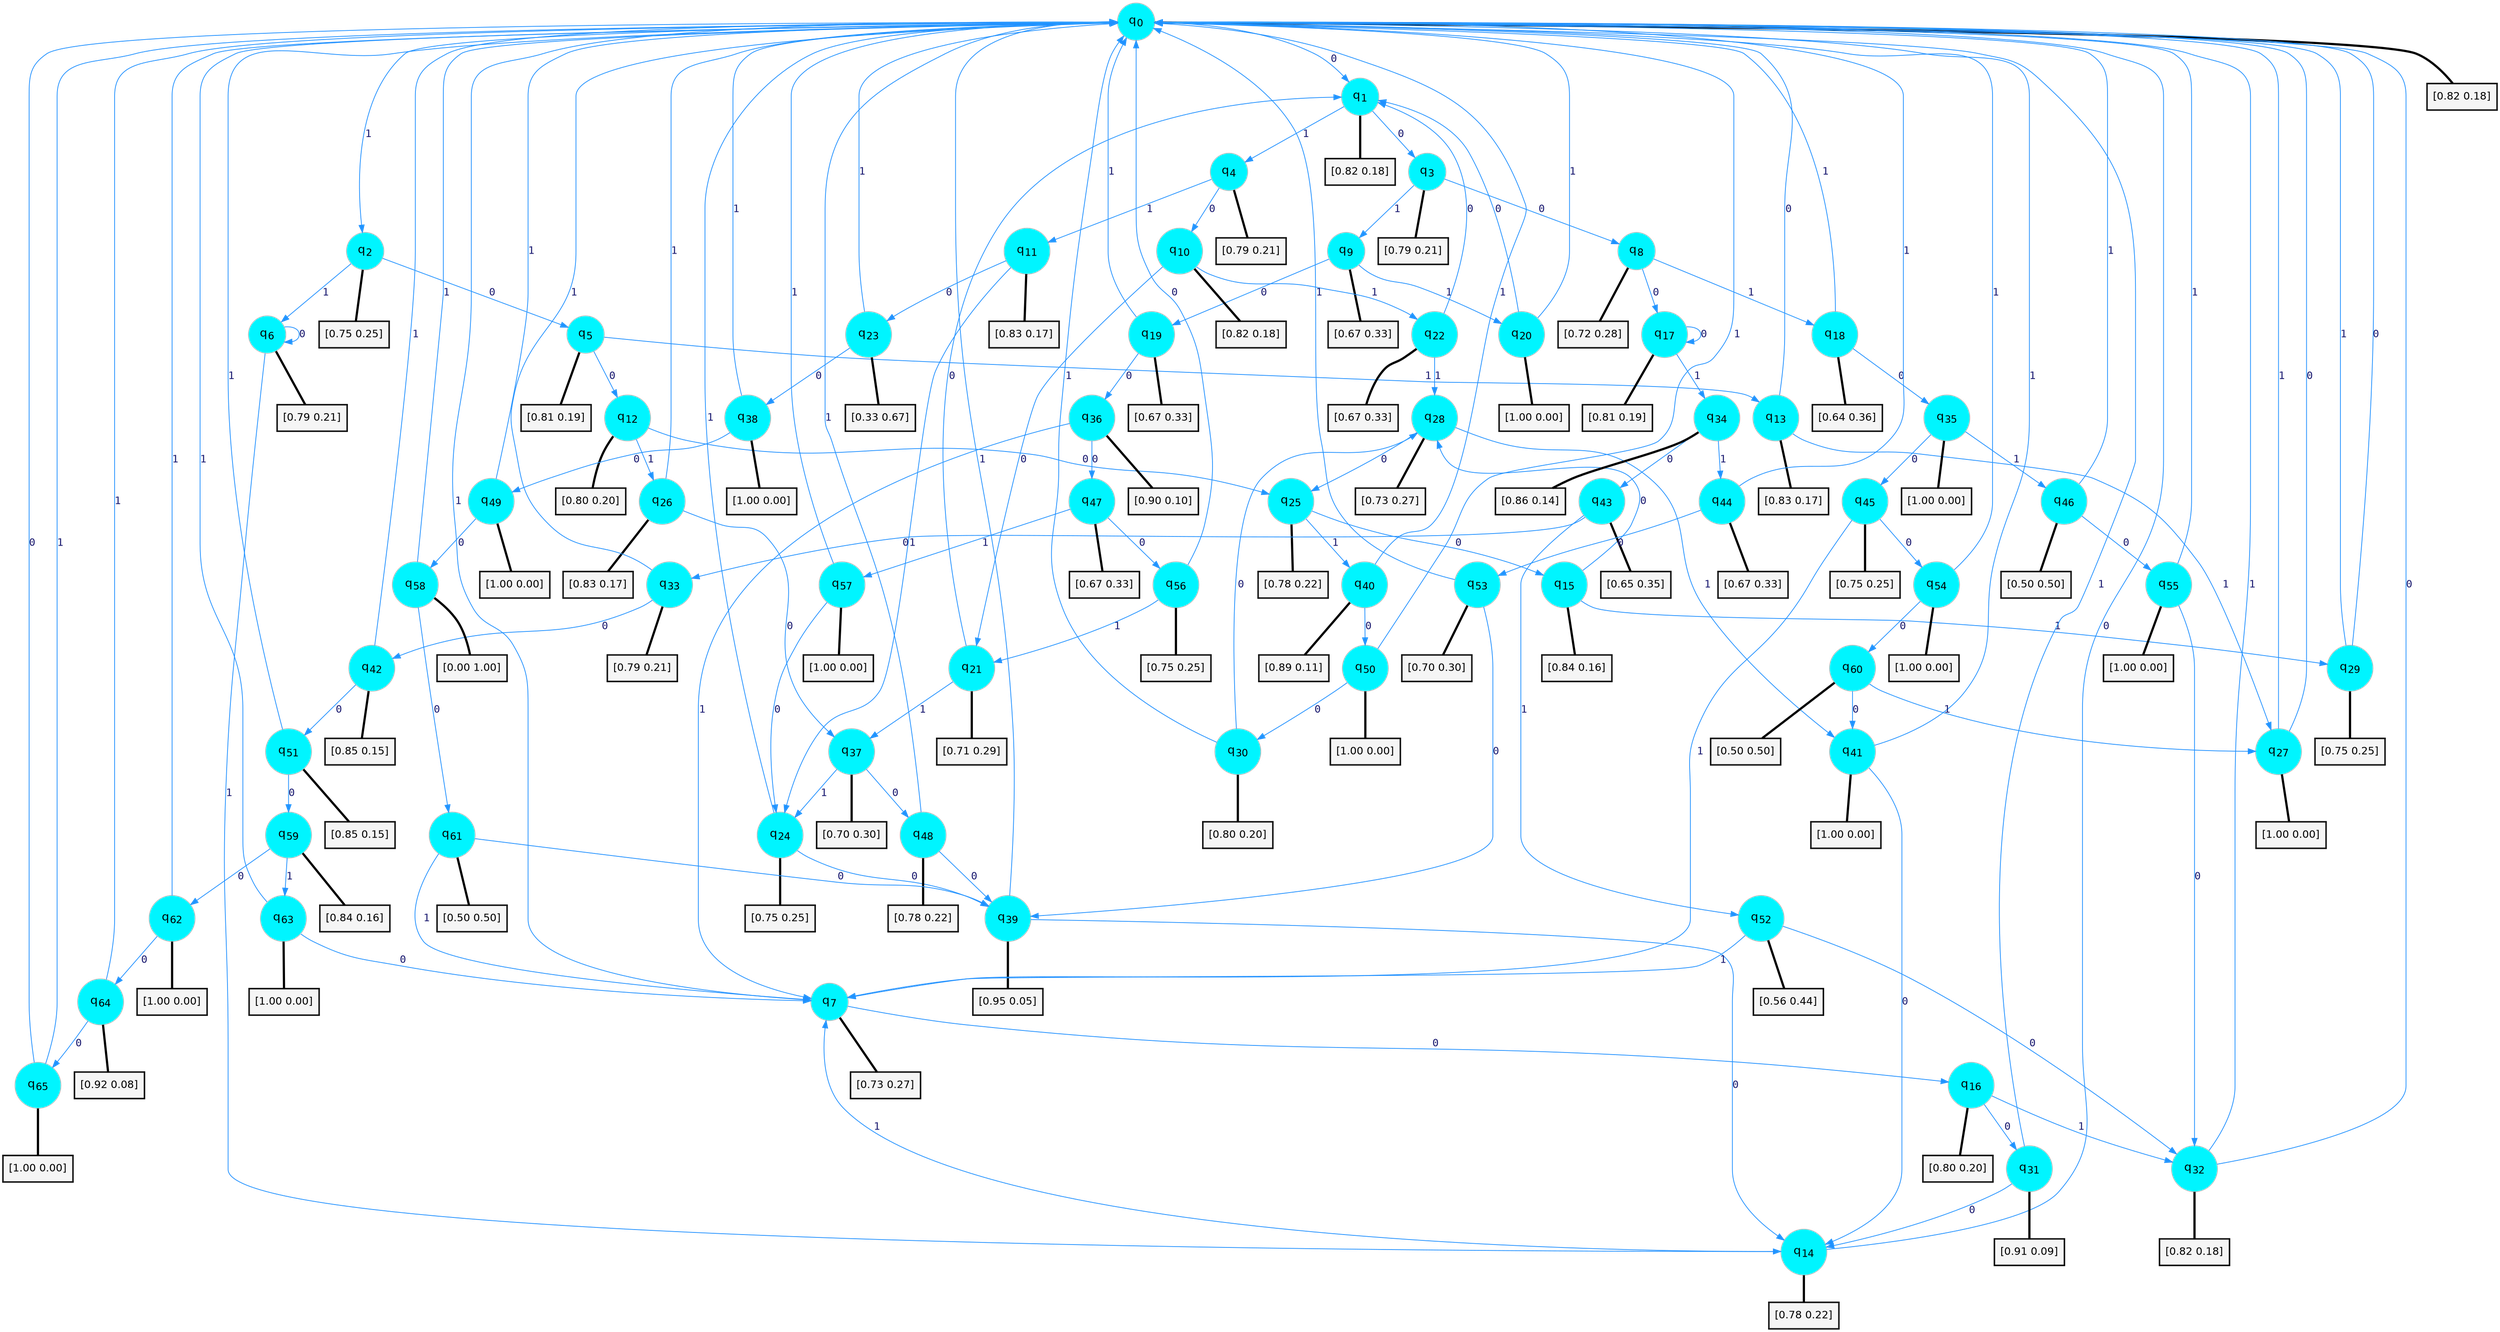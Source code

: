 digraph G {
graph [
bgcolor=transparent, dpi=300, rankdir=TD, size="40,25"];
node [
color=gray, fillcolor=turquoise1, fontcolor=black, fontname=Helvetica, fontsize=16, fontweight=bold, shape=circle, style=filled];
edge [
arrowsize=1, color=dodgerblue1, fontcolor=midnightblue, fontname=courier, fontweight=bold, penwidth=1, style=solid, weight=20];
0[label=<q<SUB>0</SUB>>];
1[label=<q<SUB>1</SUB>>];
2[label=<q<SUB>2</SUB>>];
3[label=<q<SUB>3</SUB>>];
4[label=<q<SUB>4</SUB>>];
5[label=<q<SUB>5</SUB>>];
6[label=<q<SUB>6</SUB>>];
7[label=<q<SUB>7</SUB>>];
8[label=<q<SUB>8</SUB>>];
9[label=<q<SUB>9</SUB>>];
10[label=<q<SUB>10</SUB>>];
11[label=<q<SUB>11</SUB>>];
12[label=<q<SUB>12</SUB>>];
13[label=<q<SUB>13</SUB>>];
14[label=<q<SUB>14</SUB>>];
15[label=<q<SUB>15</SUB>>];
16[label=<q<SUB>16</SUB>>];
17[label=<q<SUB>17</SUB>>];
18[label=<q<SUB>18</SUB>>];
19[label=<q<SUB>19</SUB>>];
20[label=<q<SUB>20</SUB>>];
21[label=<q<SUB>21</SUB>>];
22[label=<q<SUB>22</SUB>>];
23[label=<q<SUB>23</SUB>>];
24[label=<q<SUB>24</SUB>>];
25[label=<q<SUB>25</SUB>>];
26[label=<q<SUB>26</SUB>>];
27[label=<q<SUB>27</SUB>>];
28[label=<q<SUB>28</SUB>>];
29[label=<q<SUB>29</SUB>>];
30[label=<q<SUB>30</SUB>>];
31[label=<q<SUB>31</SUB>>];
32[label=<q<SUB>32</SUB>>];
33[label=<q<SUB>33</SUB>>];
34[label=<q<SUB>34</SUB>>];
35[label=<q<SUB>35</SUB>>];
36[label=<q<SUB>36</SUB>>];
37[label=<q<SUB>37</SUB>>];
38[label=<q<SUB>38</SUB>>];
39[label=<q<SUB>39</SUB>>];
40[label=<q<SUB>40</SUB>>];
41[label=<q<SUB>41</SUB>>];
42[label=<q<SUB>42</SUB>>];
43[label=<q<SUB>43</SUB>>];
44[label=<q<SUB>44</SUB>>];
45[label=<q<SUB>45</SUB>>];
46[label=<q<SUB>46</SUB>>];
47[label=<q<SUB>47</SUB>>];
48[label=<q<SUB>48</SUB>>];
49[label=<q<SUB>49</SUB>>];
50[label=<q<SUB>50</SUB>>];
51[label=<q<SUB>51</SUB>>];
52[label=<q<SUB>52</SUB>>];
53[label=<q<SUB>53</SUB>>];
54[label=<q<SUB>54</SUB>>];
55[label=<q<SUB>55</SUB>>];
56[label=<q<SUB>56</SUB>>];
57[label=<q<SUB>57</SUB>>];
58[label=<q<SUB>58</SUB>>];
59[label=<q<SUB>59</SUB>>];
60[label=<q<SUB>60</SUB>>];
61[label=<q<SUB>61</SUB>>];
62[label=<q<SUB>62</SUB>>];
63[label=<q<SUB>63</SUB>>];
64[label=<q<SUB>64</SUB>>];
65[label=<q<SUB>65</SUB>>];
66[label="[0.82 0.18]", shape=box,fontcolor=black, fontname=Helvetica, fontsize=14, penwidth=2, fillcolor=whitesmoke,color=black];
67[label="[0.82 0.18]", shape=box,fontcolor=black, fontname=Helvetica, fontsize=14, penwidth=2, fillcolor=whitesmoke,color=black];
68[label="[0.75 0.25]", shape=box,fontcolor=black, fontname=Helvetica, fontsize=14, penwidth=2, fillcolor=whitesmoke,color=black];
69[label="[0.79 0.21]", shape=box,fontcolor=black, fontname=Helvetica, fontsize=14, penwidth=2, fillcolor=whitesmoke,color=black];
70[label="[0.79 0.21]", shape=box,fontcolor=black, fontname=Helvetica, fontsize=14, penwidth=2, fillcolor=whitesmoke,color=black];
71[label="[0.81 0.19]", shape=box,fontcolor=black, fontname=Helvetica, fontsize=14, penwidth=2, fillcolor=whitesmoke,color=black];
72[label="[0.79 0.21]", shape=box,fontcolor=black, fontname=Helvetica, fontsize=14, penwidth=2, fillcolor=whitesmoke,color=black];
73[label="[0.73 0.27]", shape=box,fontcolor=black, fontname=Helvetica, fontsize=14, penwidth=2, fillcolor=whitesmoke,color=black];
74[label="[0.72 0.28]", shape=box,fontcolor=black, fontname=Helvetica, fontsize=14, penwidth=2, fillcolor=whitesmoke,color=black];
75[label="[0.67 0.33]", shape=box,fontcolor=black, fontname=Helvetica, fontsize=14, penwidth=2, fillcolor=whitesmoke,color=black];
76[label="[0.82 0.18]", shape=box,fontcolor=black, fontname=Helvetica, fontsize=14, penwidth=2, fillcolor=whitesmoke,color=black];
77[label="[0.83 0.17]", shape=box,fontcolor=black, fontname=Helvetica, fontsize=14, penwidth=2, fillcolor=whitesmoke,color=black];
78[label="[0.80 0.20]", shape=box,fontcolor=black, fontname=Helvetica, fontsize=14, penwidth=2, fillcolor=whitesmoke,color=black];
79[label="[0.83 0.17]", shape=box,fontcolor=black, fontname=Helvetica, fontsize=14, penwidth=2, fillcolor=whitesmoke,color=black];
80[label="[0.78 0.22]", shape=box,fontcolor=black, fontname=Helvetica, fontsize=14, penwidth=2, fillcolor=whitesmoke,color=black];
81[label="[0.84 0.16]", shape=box,fontcolor=black, fontname=Helvetica, fontsize=14, penwidth=2, fillcolor=whitesmoke,color=black];
82[label="[0.80 0.20]", shape=box,fontcolor=black, fontname=Helvetica, fontsize=14, penwidth=2, fillcolor=whitesmoke,color=black];
83[label="[0.81 0.19]", shape=box,fontcolor=black, fontname=Helvetica, fontsize=14, penwidth=2, fillcolor=whitesmoke,color=black];
84[label="[0.64 0.36]", shape=box,fontcolor=black, fontname=Helvetica, fontsize=14, penwidth=2, fillcolor=whitesmoke,color=black];
85[label="[0.67 0.33]", shape=box,fontcolor=black, fontname=Helvetica, fontsize=14, penwidth=2, fillcolor=whitesmoke,color=black];
86[label="[1.00 0.00]", shape=box,fontcolor=black, fontname=Helvetica, fontsize=14, penwidth=2, fillcolor=whitesmoke,color=black];
87[label="[0.71 0.29]", shape=box,fontcolor=black, fontname=Helvetica, fontsize=14, penwidth=2, fillcolor=whitesmoke,color=black];
88[label="[0.67 0.33]", shape=box,fontcolor=black, fontname=Helvetica, fontsize=14, penwidth=2, fillcolor=whitesmoke,color=black];
89[label="[0.33 0.67]", shape=box,fontcolor=black, fontname=Helvetica, fontsize=14, penwidth=2, fillcolor=whitesmoke,color=black];
90[label="[0.75 0.25]", shape=box,fontcolor=black, fontname=Helvetica, fontsize=14, penwidth=2, fillcolor=whitesmoke,color=black];
91[label="[0.78 0.22]", shape=box,fontcolor=black, fontname=Helvetica, fontsize=14, penwidth=2, fillcolor=whitesmoke,color=black];
92[label="[0.83 0.17]", shape=box,fontcolor=black, fontname=Helvetica, fontsize=14, penwidth=2, fillcolor=whitesmoke,color=black];
93[label="[1.00 0.00]", shape=box,fontcolor=black, fontname=Helvetica, fontsize=14, penwidth=2, fillcolor=whitesmoke,color=black];
94[label="[0.73 0.27]", shape=box,fontcolor=black, fontname=Helvetica, fontsize=14, penwidth=2, fillcolor=whitesmoke,color=black];
95[label="[0.75 0.25]", shape=box,fontcolor=black, fontname=Helvetica, fontsize=14, penwidth=2, fillcolor=whitesmoke,color=black];
96[label="[0.80 0.20]", shape=box,fontcolor=black, fontname=Helvetica, fontsize=14, penwidth=2, fillcolor=whitesmoke,color=black];
97[label="[0.91 0.09]", shape=box,fontcolor=black, fontname=Helvetica, fontsize=14, penwidth=2, fillcolor=whitesmoke,color=black];
98[label="[0.82 0.18]", shape=box,fontcolor=black, fontname=Helvetica, fontsize=14, penwidth=2, fillcolor=whitesmoke,color=black];
99[label="[0.79 0.21]", shape=box,fontcolor=black, fontname=Helvetica, fontsize=14, penwidth=2, fillcolor=whitesmoke,color=black];
100[label="[0.86 0.14]", shape=box,fontcolor=black, fontname=Helvetica, fontsize=14, penwidth=2, fillcolor=whitesmoke,color=black];
101[label="[1.00 0.00]", shape=box,fontcolor=black, fontname=Helvetica, fontsize=14, penwidth=2, fillcolor=whitesmoke,color=black];
102[label="[0.90 0.10]", shape=box,fontcolor=black, fontname=Helvetica, fontsize=14, penwidth=2, fillcolor=whitesmoke,color=black];
103[label="[0.70 0.30]", shape=box,fontcolor=black, fontname=Helvetica, fontsize=14, penwidth=2, fillcolor=whitesmoke,color=black];
104[label="[1.00 0.00]", shape=box,fontcolor=black, fontname=Helvetica, fontsize=14, penwidth=2, fillcolor=whitesmoke,color=black];
105[label="[0.95 0.05]", shape=box,fontcolor=black, fontname=Helvetica, fontsize=14, penwidth=2, fillcolor=whitesmoke,color=black];
106[label="[0.89 0.11]", shape=box,fontcolor=black, fontname=Helvetica, fontsize=14, penwidth=2, fillcolor=whitesmoke,color=black];
107[label="[1.00 0.00]", shape=box,fontcolor=black, fontname=Helvetica, fontsize=14, penwidth=2, fillcolor=whitesmoke,color=black];
108[label="[0.85 0.15]", shape=box,fontcolor=black, fontname=Helvetica, fontsize=14, penwidth=2, fillcolor=whitesmoke,color=black];
109[label="[0.65 0.35]", shape=box,fontcolor=black, fontname=Helvetica, fontsize=14, penwidth=2, fillcolor=whitesmoke,color=black];
110[label="[0.67 0.33]", shape=box,fontcolor=black, fontname=Helvetica, fontsize=14, penwidth=2, fillcolor=whitesmoke,color=black];
111[label="[0.75 0.25]", shape=box,fontcolor=black, fontname=Helvetica, fontsize=14, penwidth=2, fillcolor=whitesmoke,color=black];
112[label="[0.50 0.50]", shape=box,fontcolor=black, fontname=Helvetica, fontsize=14, penwidth=2, fillcolor=whitesmoke,color=black];
113[label="[0.67 0.33]", shape=box,fontcolor=black, fontname=Helvetica, fontsize=14, penwidth=2, fillcolor=whitesmoke,color=black];
114[label="[0.78 0.22]", shape=box,fontcolor=black, fontname=Helvetica, fontsize=14, penwidth=2, fillcolor=whitesmoke,color=black];
115[label="[1.00 0.00]", shape=box,fontcolor=black, fontname=Helvetica, fontsize=14, penwidth=2, fillcolor=whitesmoke,color=black];
116[label="[1.00 0.00]", shape=box,fontcolor=black, fontname=Helvetica, fontsize=14, penwidth=2, fillcolor=whitesmoke,color=black];
117[label="[0.85 0.15]", shape=box,fontcolor=black, fontname=Helvetica, fontsize=14, penwidth=2, fillcolor=whitesmoke,color=black];
118[label="[0.56 0.44]", shape=box,fontcolor=black, fontname=Helvetica, fontsize=14, penwidth=2, fillcolor=whitesmoke,color=black];
119[label="[0.70 0.30]", shape=box,fontcolor=black, fontname=Helvetica, fontsize=14, penwidth=2, fillcolor=whitesmoke,color=black];
120[label="[1.00 0.00]", shape=box,fontcolor=black, fontname=Helvetica, fontsize=14, penwidth=2, fillcolor=whitesmoke,color=black];
121[label="[1.00 0.00]", shape=box,fontcolor=black, fontname=Helvetica, fontsize=14, penwidth=2, fillcolor=whitesmoke,color=black];
122[label="[0.75 0.25]", shape=box,fontcolor=black, fontname=Helvetica, fontsize=14, penwidth=2, fillcolor=whitesmoke,color=black];
123[label="[1.00 0.00]", shape=box,fontcolor=black, fontname=Helvetica, fontsize=14, penwidth=2, fillcolor=whitesmoke,color=black];
124[label="[0.00 1.00]", shape=box,fontcolor=black, fontname=Helvetica, fontsize=14, penwidth=2, fillcolor=whitesmoke,color=black];
125[label="[0.84 0.16]", shape=box,fontcolor=black, fontname=Helvetica, fontsize=14, penwidth=2, fillcolor=whitesmoke,color=black];
126[label="[0.50 0.50]", shape=box,fontcolor=black, fontname=Helvetica, fontsize=14, penwidth=2, fillcolor=whitesmoke,color=black];
127[label="[0.50 0.50]", shape=box,fontcolor=black, fontname=Helvetica, fontsize=14, penwidth=2, fillcolor=whitesmoke,color=black];
128[label="[1.00 0.00]", shape=box,fontcolor=black, fontname=Helvetica, fontsize=14, penwidth=2, fillcolor=whitesmoke,color=black];
129[label="[1.00 0.00]", shape=box,fontcolor=black, fontname=Helvetica, fontsize=14, penwidth=2, fillcolor=whitesmoke,color=black];
130[label="[0.92 0.08]", shape=box,fontcolor=black, fontname=Helvetica, fontsize=14, penwidth=2, fillcolor=whitesmoke,color=black];
131[label="[1.00 0.00]", shape=box,fontcolor=black, fontname=Helvetica, fontsize=14, penwidth=2, fillcolor=whitesmoke,color=black];
0->1 [label=0];
0->2 [label=1];
0->66 [arrowhead=none, penwidth=3,color=black];
1->3 [label=0];
1->4 [label=1];
1->67 [arrowhead=none, penwidth=3,color=black];
2->5 [label=0];
2->6 [label=1];
2->68 [arrowhead=none, penwidth=3,color=black];
3->8 [label=0];
3->9 [label=1];
3->69 [arrowhead=none, penwidth=3,color=black];
4->10 [label=0];
4->11 [label=1];
4->70 [arrowhead=none, penwidth=3,color=black];
5->12 [label=0];
5->13 [label=1];
5->71 [arrowhead=none, penwidth=3,color=black];
6->6 [label=0];
6->14 [label=1];
6->72 [arrowhead=none, penwidth=3,color=black];
7->16 [label=0];
7->0 [label=1];
7->73 [arrowhead=none, penwidth=3,color=black];
8->17 [label=0];
8->18 [label=1];
8->74 [arrowhead=none, penwidth=3,color=black];
9->19 [label=0];
9->20 [label=1];
9->75 [arrowhead=none, penwidth=3,color=black];
10->21 [label=0];
10->22 [label=1];
10->76 [arrowhead=none, penwidth=3,color=black];
11->23 [label=0];
11->24 [label=1];
11->77 [arrowhead=none, penwidth=3,color=black];
12->25 [label=0];
12->26 [label=1];
12->78 [arrowhead=none, penwidth=3,color=black];
13->0 [label=0];
13->27 [label=1];
13->79 [arrowhead=none, penwidth=3,color=black];
14->0 [label=0];
14->7 [label=1];
14->80 [arrowhead=none, penwidth=3,color=black];
15->28 [label=0];
15->29 [label=1];
15->81 [arrowhead=none, penwidth=3,color=black];
16->31 [label=0];
16->32 [label=1];
16->82 [arrowhead=none, penwidth=3,color=black];
17->17 [label=0];
17->34 [label=1];
17->83 [arrowhead=none, penwidth=3,color=black];
18->35 [label=0];
18->0 [label=1];
18->84 [arrowhead=none, penwidth=3,color=black];
19->36 [label=0];
19->0 [label=1];
19->85 [arrowhead=none, penwidth=3,color=black];
20->1 [label=0];
20->0 [label=1];
20->86 [arrowhead=none, penwidth=3,color=black];
21->1 [label=0];
21->37 [label=1];
21->87 [arrowhead=none, penwidth=3,color=black];
22->1 [label=0];
22->28 [label=1];
22->88 [arrowhead=none, penwidth=3,color=black];
23->38 [label=0];
23->0 [label=1];
23->89 [arrowhead=none, penwidth=3,color=black];
24->39 [label=0];
24->0 [label=1];
24->90 [arrowhead=none, penwidth=3,color=black];
25->15 [label=0];
25->40 [label=1];
25->91 [arrowhead=none, penwidth=3,color=black];
26->37 [label=0];
26->0 [label=1];
26->92 [arrowhead=none, penwidth=3,color=black];
27->0 [label=0];
27->0 [label=1];
27->93 [arrowhead=none, penwidth=3,color=black];
28->25 [label=0];
28->41 [label=1];
28->94 [arrowhead=none, penwidth=3,color=black];
29->0 [label=0];
29->0 [label=1];
29->95 [arrowhead=none, penwidth=3,color=black];
30->28 [label=0];
30->0 [label=1];
30->96 [arrowhead=none, penwidth=3,color=black];
31->14 [label=0];
31->0 [label=1];
31->97 [arrowhead=none, penwidth=3,color=black];
32->0 [label=0];
32->0 [label=1];
32->98 [arrowhead=none, penwidth=3,color=black];
33->42 [label=0];
33->0 [label=1];
33->99 [arrowhead=none, penwidth=3,color=black];
34->43 [label=0];
34->44 [label=1];
34->100 [arrowhead=none, penwidth=3,color=black];
35->45 [label=0];
35->46 [label=1];
35->101 [arrowhead=none, penwidth=3,color=black];
36->47 [label=0];
36->7 [label=1];
36->102 [arrowhead=none, penwidth=3,color=black];
37->48 [label=0];
37->24 [label=1];
37->103 [arrowhead=none, penwidth=3,color=black];
38->49 [label=0];
38->0 [label=1];
38->104 [arrowhead=none, penwidth=3,color=black];
39->14 [label=0];
39->0 [label=1];
39->105 [arrowhead=none, penwidth=3,color=black];
40->50 [label=0];
40->0 [label=1];
40->106 [arrowhead=none, penwidth=3,color=black];
41->14 [label=0];
41->0 [label=1];
41->107 [arrowhead=none, penwidth=3,color=black];
42->51 [label=0];
42->0 [label=1];
42->108 [arrowhead=none, penwidth=3,color=black];
43->33 [label=0];
43->52 [label=1];
43->109 [arrowhead=none, penwidth=3,color=black];
44->53 [label=0];
44->0 [label=1];
44->110 [arrowhead=none, penwidth=3,color=black];
45->54 [label=0];
45->7 [label=1];
45->111 [arrowhead=none, penwidth=3,color=black];
46->55 [label=0];
46->0 [label=1];
46->112 [arrowhead=none, penwidth=3,color=black];
47->56 [label=0];
47->57 [label=1];
47->113 [arrowhead=none, penwidth=3,color=black];
48->39 [label=0];
48->0 [label=1];
48->114 [arrowhead=none, penwidth=3,color=black];
49->58 [label=0];
49->0 [label=1];
49->115 [arrowhead=none, penwidth=3,color=black];
50->30 [label=0];
50->0 [label=1];
50->116 [arrowhead=none, penwidth=3,color=black];
51->59 [label=0];
51->0 [label=1];
51->117 [arrowhead=none, penwidth=3,color=black];
52->32 [label=0];
52->7 [label=1];
52->118 [arrowhead=none, penwidth=3,color=black];
53->39 [label=0];
53->0 [label=1];
53->119 [arrowhead=none, penwidth=3,color=black];
54->60 [label=0];
54->0 [label=1];
54->120 [arrowhead=none, penwidth=3,color=black];
55->32 [label=0];
55->0 [label=1];
55->121 [arrowhead=none, penwidth=3,color=black];
56->0 [label=0];
56->21 [label=1];
56->122 [arrowhead=none, penwidth=3,color=black];
57->24 [label=0];
57->0 [label=1];
57->123 [arrowhead=none, penwidth=3,color=black];
58->61 [label=0];
58->0 [label=1];
58->124 [arrowhead=none, penwidth=3,color=black];
59->62 [label=0];
59->63 [label=1];
59->125 [arrowhead=none, penwidth=3,color=black];
60->41 [label=0];
60->27 [label=1];
60->126 [arrowhead=none, penwidth=3,color=black];
61->39 [label=0];
61->7 [label=1];
61->127 [arrowhead=none, penwidth=3,color=black];
62->64 [label=0];
62->0 [label=1];
62->128 [arrowhead=none, penwidth=3,color=black];
63->7 [label=0];
63->0 [label=1];
63->129 [arrowhead=none, penwidth=3,color=black];
64->65 [label=0];
64->0 [label=1];
64->130 [arrowhead=none, penwidth=3,color=black];
65->0 [label=0];
65->0 [label=1];
65->131 [arrowhead=none, penwidth=3,color=black];
}
